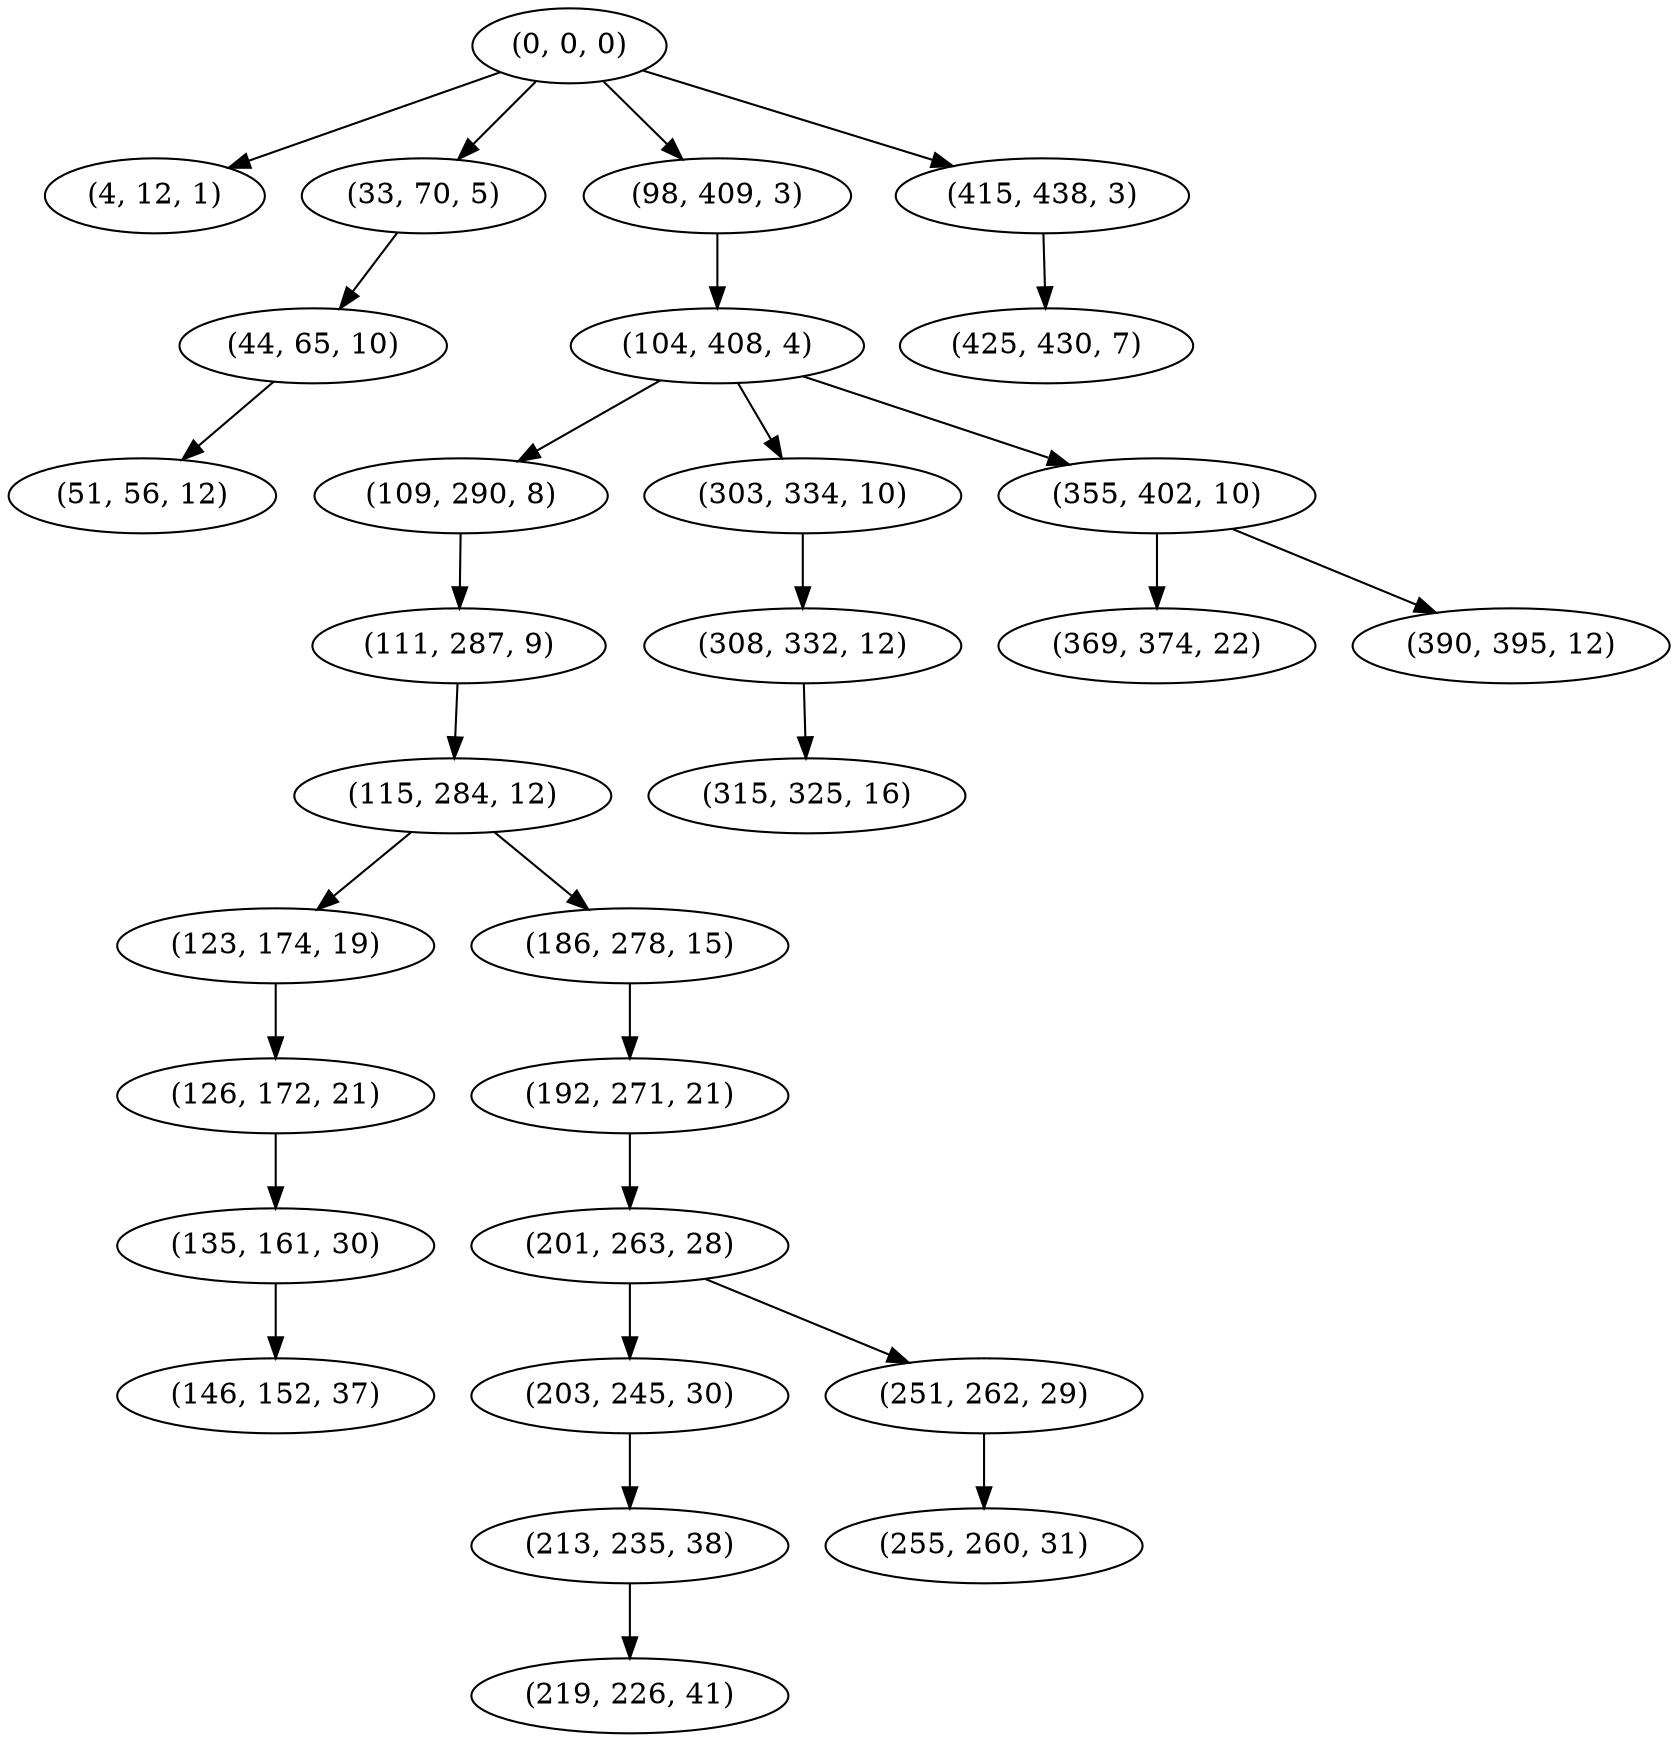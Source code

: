 digraph tree {
    "(0, 0, 0)";
    "(4, 12, 1)";
    "(33, 70, 5)";
    "(44, 65, 10)";
    "(51, 56, 12)";
    "(98, 409, 3)";
    "(104, 408, 4)";
    "(109, 290, 8)";
    "(111, 287, 9)";
    "(115, 284, 12)";
    "(123, 174, 19)";
    "(126, 172, 21)";
    "(135, 161, 30)";
    "(146, 152, 37)";
    "(186, 278, 15)";
    "(192, 271, 21)";
    "(201, 263, 28)";
    "(203, 245, 30)";
    "(213, 235, 38)";
    "(219, 226, 41)";
    "(251, 262, 29)";
    "(255, 260, 31)";
    "(303, 334, 10)";
    "(308, 332, 12)";
    "(315, 325, 16)";
    "(355, 402, 10)";
    "(369, 374, 22)";
    "(390, 395, 12)";
    "(415, 438, 3)";
    "(425, 430, 7)";
    "(0, 0, 0)" -> "(4, 12, 1)";
    "(0, 0, 0)" -> "(33, 70, 5)";
    "(0, 0, 0)" -> "(98, 409, 3)";
    "(0, 0, 0)" -> "(415, 438, 3)";
    "(33, 70, 5)" -> "(44, 65, 10)";
    "(44, 65, 10)" -> "(51, 56, 12)";
    "(98, 409, 3)" -> "(104, 408, 4)";
    "(104, 408, 4)" -> "(109, 290, 8)";
    "(104, 408, 4)" -> "(303, 334, 10)";
    "(104, 408, 4)" -> "(355, 402, 10)";
    "(109, 290, 8)" -> "(111, 287, 9)";
    "(111, 287, 9)" -> "(115, 284, 12)";
    "(115, 284, 12)" -> "(123, 174, 19)";
    "(115, 284, 12)" -> "(186, 278, 15)";
    "(123, 174, 19)" -> "(126, 172, 21)";
    "(126, 172, 21)" -> "(135, 161, 30)";
    "(135, 161, 30)" -> "(146, 152, 37)";
    "(186, 278, 15)" -> "(192, 271, 21)";
    "(192, 271, 21)" -> "(201, 263, 28)";
    "(201, 263, 28)" -> "(203, 245, 30)";
    "(201, 263, 28)" -> "(251, 262, 29)";
    "(203, 245, 30)" -> "(213, 235, 38)";
    "(213, 235, 38)" -> "(219, 226, 41)";
    "(251, 262, 29)" -> "(255, 260, 31)";
    "(303, 334, 10)" -> "(308, 332, 12)";
    "(308, 332, 12)" -> "(315, 325, 16)";
    "(355, 402, 10)" -> "(369, 374, 22)";
    "(355, 402, 10)" -> "(390, 395, 12)";
    "(415, 438, 3)" -> "(425, 430, 7)";
}
